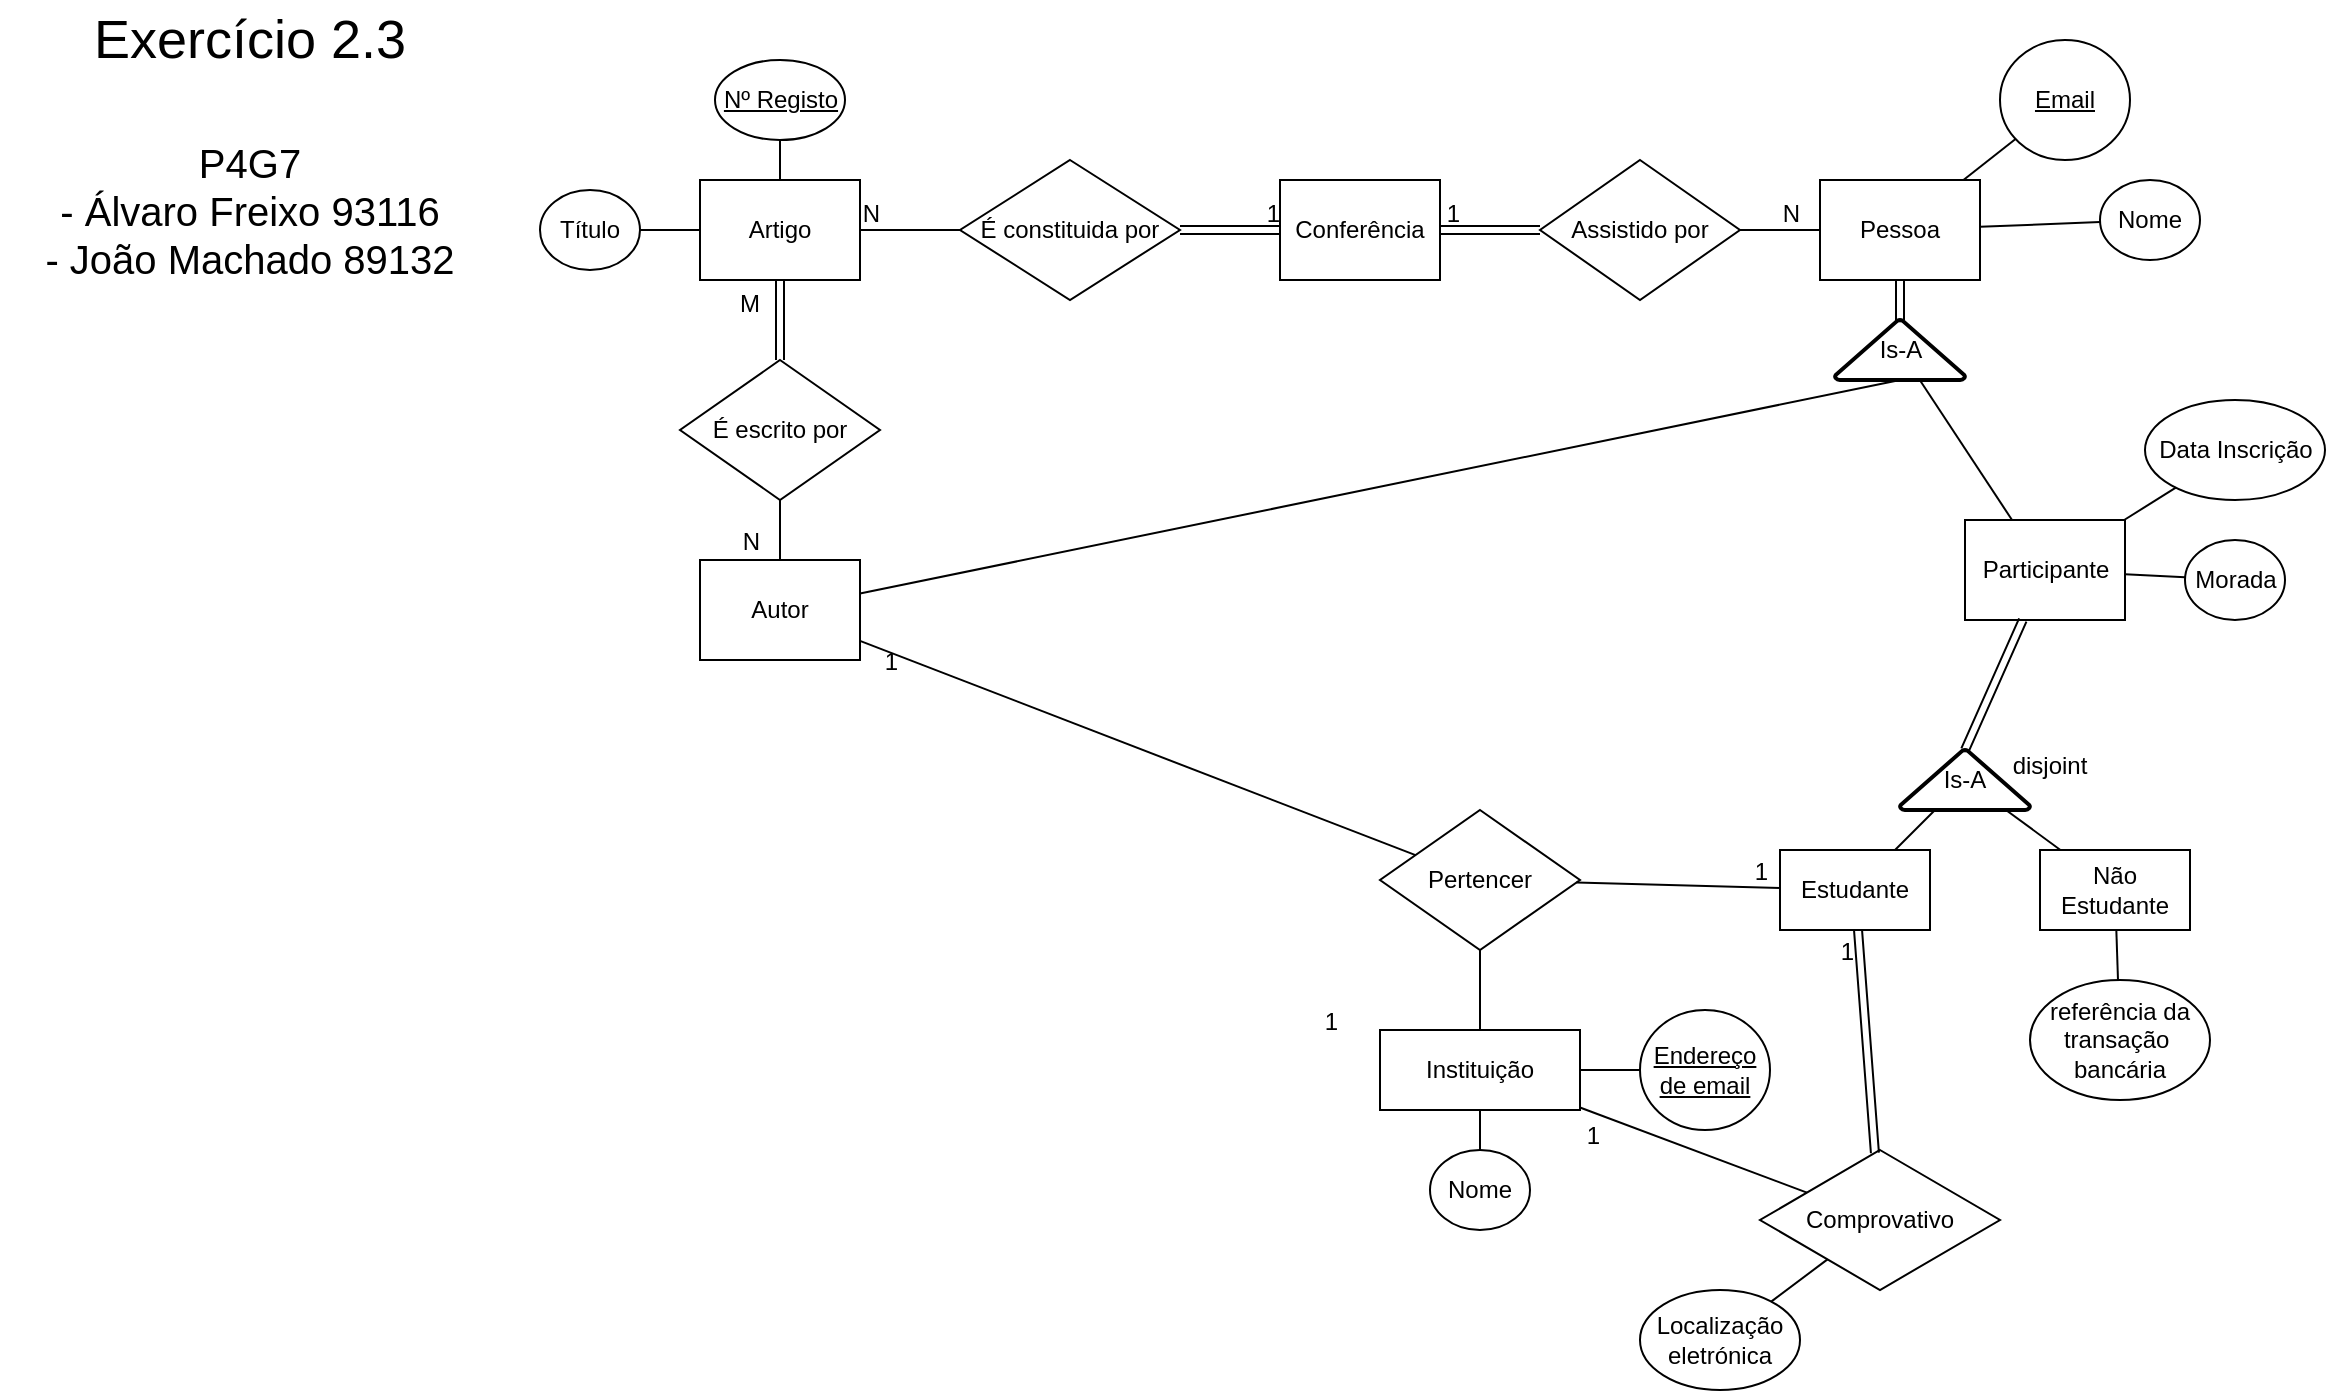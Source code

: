 <mxfile version="14.5.9" type="github">
  <diagram id="yVlVHWebUZmv1Spgnjun" name="Page-1">
    <mxGraphModel dx="706" dy="808" grid="1" gridSize="10" guides="1" tooltips="1" connect="1" arrows="1" fold="1" page="1" pageScale="1" pageWidth="3300" pageHeight="4681" math="0" shadow="0">
      <root>
        <mxCell id="0" />
        <mxCell id="1" parent="0" />
        <mxCell id="lsuVbd0bFlshWjDMT-4w-1" value="Conferência" style="rounded=0;whiteSpace=wrap;html=1;" parent="1" vertex="1">
          <mxGeometry x="660" y="350" width="80" height="50" as="geometry" />
        </mxCell>
        <mxCell id="lsuVbd0bFlshWjDMT-4w-2" value="É constituida por" style="rhombus;whiteSpace=wrap;html=1;labelBackgroundColor=none;labelBorderColor=none;verticalAlign=middle;labelPosition=center;verticalLabelPosition=middle;align=center;horizontal=1;" parent="1" vertex="1">
          <mxGeometry x="500" y="340" width="110" height="70" as="geometry" />
        </mxCell>
        <mxCell id="lsuVbd0bFlshWjDMT-4w-7" value="Artigo" style="rounded=0;whiteSpace=wrap;html=1;" parent="1" vertex="1">
          <mxGeometry x="370" y="350" width="80" height="50" as="geometry" />
        </mxCell>
        <mxCell id="lsuVbd0bFlshWjDMT-4w-8" value="Título" style="ellipse;whiteSpace=wrap;html=1;labelBackgroundColor=none;fillColor=#ffffff;gradientColor=none;" parent="1" vertex="1">
          <mxGeometry x="290" y="355" width="50" height="40" as="geometry" />
        </mxCell>
        <mxCell id="lsuVbd0bFlshWjDMT-4w-9" value="&lt;u&gt;Nº Registo&lt;/u&gt;" style="ellipse;whiteSpace=wrap;html=1;labelBackgroundColor=none;fillColor=#ffffff;gradientColor=none;" parent="1" vertex="1">
          <mxGeometry x="377.5" y="290" width="65" height="40" as="geometry" />
        </mxCell>
        <mxCell id="lsuVbd0bFlshWjDMT-4w-10" value="É escrito por" style="rhombus;whiteSpace=wrap;html=1;labelBackgroundColor=none;labelBorderColor=none;verticalAlign=middle;labelPosition=center;verticalLabelPosition=middle;align=center;horizontal=1;" parent="1" vertex="1">
          <mxGeometry x="360" y="440" width="100" height="70" as="geometry" />
        </mxCell>
        <mxCell id="lsuVbd0bFlshWjDMT-4w-11" value="Autor" style="rounded=0;whiteSpace=wrap;html=1;" parent="1" vertex="1">
          <mxGeometry x="370" y="540" width="80" height="50" as="geometry" />
        </mxCell>
        <mxCell id="lsuVbd0bFlshWjDMT-4w-12" value="Nome" style="ellipse;whiteSpace=wrap;html=1;labelBackgroundColor=none;fillColor=#ffffff;gradientColor=none;" parent="1" vertex="1">
          <mxGeometry x="1070" y="350" width="50" height="40" as="geometry" />
        </mxCell>
        <mxCell id="lsuVbd0bFlshWjDMT-4w-15" value="Nome" style="ellipse;whiteSpace=wrap;html=1;labelBackgroundColor=none;fillColor=#ffffff;gradientColor=none;" parent="1" vertex="1">
          <mxGeometry x="735" y="835" width="50" height="40" as="geometry" />
        </mxCell>
        <mxCell id="lsuVbd0bFlshWjDMT-4w-16" value="&lt;u&gt;Endereço de email&lt;/u&gt;" style="ellipse;whiteSpace=wrap;html=1;labelBackgroundColor=none;fillColor=#ffffff;gradientColor=none;" parent="1" vertex="1">
          <mxGeometry x="840" y="765" width="65" height="60" as="geometry" />
        </mxCell>
        <mxCell id="lsuVbd0bFlshWjDMT-4w-21" value="" style="endArrow=none;html=1;rounded=0;strokeColor=#000000;" parent="1" source="lsuVbd0bFlshWjDMT-4w-16" target="lsuVbd0bFlshWjDMT-4w-32" edge="1">
          <mxGeometry relative="1" as="geometry">
            <mxPoint x="470" y="810" as="sourcePoint" />
            <mxPoint x="610" y="810" as="targetPoint" />
          </mxGeometry>
        </mxCell>
        <mxCell id="lsuVbd0bFlshWjDMT-4w-22" value="" style="endArrow=none;html=1;rounded=0;strokeColor=#000000;" parent="1" source="lsuVbd0bFlshWjDMT-4w-15" target="lsuVbd0bFlshWjDMT-4w-32" edge="1">
          <mxGeometry relative="1" as="geometry">
            <mxPoint x="600" y="885" as="sourcePoint" />
            <mxPoint x="586.304" y="838.392" as="targetPoint" />
          </mxGeometry>
        </mxCell>
        <mxCell id="lsuVbd0bFlshWjDMT-4w-23" value="" style="endArrow=none;html=1;rounded=0;strokeColor=#000000;" parent="1" target="lsuVbd0bFlshWjDMT-4w-7" edge="1">
          <mxGeometry relative="1" as="geometry">
            <mxPoint x="410" y="330" as="sourcePoint" />
            <mxPoint x="570" y="310" as="targetPoint" />
          </mxGeometry>
        </mxCell>
        <mxCell id="lsuVbd0bFlshWjDMT-4w-24" value="" style="endArrow=none;html=1;rounded=0;strokeColor=#000000;" parent="1" source="lsuVbd0bFlshWjDMT-4w-8" target="lsuVbd0bFlshWjDMT-4w-7" edge="1">
          <mxGeometry relative="1" as="geometry">
            <mxPoint x="310" y="380" as="sourcePoint" />
            <mxPoint x="390" y="370" as="targetPoint" />
          </mxGeometry>
        </mxCell>
        <mxCell id="lsuVbd0bFlshWjDMT-4w-25" value="Assistido por" style="rhombus;whiteSpace=wrap;html=1;labelBackgroundColor=none;labelBorderColor=none;verticalAlign=middle;labelPosition=center;verticalLabelPosition=middle;align=center;horizontal=1;" parent="1" vertex="1">
          <mxGeometry x="790" y="340" width="100" height="70" as="geometry" />
        </mxCell>
        <mxCell id="lsuVbd0bFlshWjDMT-4w-26" value="Participante" style="rounded=0;whiteSpace=wrap;html=1;" parent="1" vertex="1">
          <mxGeometry x="1002.5" y="520" width="80" height="50" as="geometry" />
        </mxCell>
        <mxCell id="lsuVbd0bFlshWjDMT-4w-28" value="Morada" style="ellipse;whiteSpace=wrap;html=1;labelBackgroundColor=none;fillColor=#ffffff;gradientColor=none;" parent="1" vertex="1">
          <mxGeometry x="1112.5" y="530" width="50" height="40" as="geometry" />
        </mxCell>
        <mxCell id="lsuVbd0bFlshWjDMT-4w-30" value="Pertencer" style="rhombus;whiteSpace=wrap;html=1;labelBackgroundColor=none;labelBorderColor=none;verticalAlign=middle;labelPosition=center;verticalLabelPosition=middle;align=center;horizontal=1;" parent="1" vertex="1">
          <mxGeometry x="710" y="665" width="100" height="70" as="geometry" />
        </mxCell>
        <mxCell id="lsuVbd0bFlshWjDMT-4w-32" value="Instituição" style="whiteSpace=wrap;html=1;align=center;labelBackgroundColor=none;fillColor=#ffffff;gradientColor=none;" parent="1" vertex="1">
          <mxGeometry x="710" y="775" width="100" height="40" as="geometry" />
        </mxCell>
        <mxCell id="lsuVbd0bFlshWjDMT-4w-33" value="" style="endArrow=none;html=1;rounded=0;strokeColor=#000000;" parent="1" source="lsuVbd0bFlshWjDMT-4w-11" target="lsuVbd0bFlshWjDMT-4w-30" edge="1">
          <mxGeometry relative="1" as="geometry">
            <mxPoint x="430" y="570" as="sourcePoint" />
            <mxPoint x="590" y="570" as="targetPoint" />
          </mxGeometry>
        </mxCell>
        <mxCell id="lsuVbd0bFlshWjDMT-4w-45" value="" style="endArrow=none;html=1;rounded=0;strokeColor=#000000;" parent="1" source="lsuVbd0bFlshWjDMT-4w-2" target="lsuVbd0bFlshWjDMT-4w-7" edge="1">
          <mxGeometry relative="1" as="geometry">
            <mxPoint x="460" y="410" as="sourcePoint" />
            <mxPoint x="620" y="410" as="targetPoint" />
          </mxGeometry>
        </mxCell>
        <mxCell id="lsuVbd0bFlshWjDMT-4w-46" value="N" style="resizable=0;html=1;align=right;verticalAlign=bottom;" parent="lsuVbd0bFlshWjDMT-4w-45" connectable="0" vertex="1">
          <mxGeometry x="1" relative="1" as="geometry">
            <mxPoint x="10.34" as="offset" />
          </mxGeometry>
        </mxCell>
        <mxCell id="lsuVbd0bFlshWjDMT-4w-47" value="" style="shape=link;html=1;rounded=0;strokeColor=#000000;" parent="1" source="lsuVbd0bFlshWjDMT-4w-2" target="lsuVbd0bFlshWjDMT-4w-1" edge="1">
          <mxGeometry relative="1" as="geometry">
            <mxPoint x="570" y="390" as="sourcePoint" />
            <mxPoint x="730" y="390" as="targetPoint" />
          </mxGeometry>
        </mxCell>
        <mxCell id="lsuVbd0bFlshWjDMT-4w-48" value="1" style="resizable=0;html=1;align=right;verticalAlign=bottom;" parent="lsuVbd0bFlshWjDMT-4w-47" connectable="0" vertex="1">
          <mxGeometry x="1" relative="1" as="geometry" />
        </mxCell>
        <mxCell id="lsuVbd0bFlshWjDMT-4w-49" value="" style="endArrow=none;html=1;rounded=0;strokeColor=#000000;" parent="1" source="lsuVbd0bFlshWjDMT-4w-10" target="lsuVbd0bFlshWjDMT-4w-11" edge="1">
          <mxGeometry relative="1" as="geometry">
            <mxPoint x="410" y="490" as="sourcePoint" />
            <mxPoint x="570" y="490" as="targetPoint" />
          </mxGeometry>
        </mxCell>
        <mxCell id="lsuVbd0bFlshWjDMT-4w-50" value="N" style="resizable=0;html=1;align=right;verticalAlign=bottom;" parent="lsuVbd0bFlshWjDMT-4w-49" connectable="0" vertex="1">
          <mxGeometry x="1" relative="1" as="geometry">
            <mxPoint x="-10" y="-0.34" as="offset" />
          </mxGeometry>
        </mxCell>
        <mxCell id="lsuVbd0bFlshWjDMT-4w-51" value="" style="shape=link;html=1;rounded=0;strokeColor=#000000;" parent="1" source="lsuVbd0bFlshWjDMT-4w-10" target="lsuVbd0bFlshWjDMT-4w-7" edge="1">
          <mxGeometry relative="1" as="geometry">
            <mxPoint x="420" y="420" as="sourcePoint" />
            <mxPoint x="580" y="420" as="targetPoint" />
          </mxGeometry>
        </mxCell>
        <mxCell id="lsuVbd0bFlshWjDMT-4w-52" value="M" style="resizable=0;html=1;align=right;verticalAlign=bottom;" parent="lsuVbd0bFlshWjDMT-4w-51" connectable="0" vertex="1">
          <mxGeometry x="1" relative="1" as="geometry">
            <mxPoint x="-10" y="20" as="offset" />
          </mxGeometry>
        </mxCell>
        <mxCell id="lsuVbd0bFlshWjDMT-4w-57" value="" style="endArrow=none;html=1;rounded=0;strokeColor=#000000;" parent="1" source="lsuVbd0bFlshWjDMT-4w-30" target="lsuVbd0bFlshWjDMT-4w-32" edge="1">
          <mxGeometry relative="1" as="geometry">
            <mxPoint x="750" y="704.66" as="sourcePoint" />
            <mxPoint x="910" y="704.66" as="targetPoint" />
          </mxGeometry>
        </mxCell>
        <mxCell id="lsuVbd0bFlshWjDMT-4w-58" value="" style="shape=link;html=1;rounded=0;strokeColor=#000000;" parent="1" source="lsuVbd0bFlshWjDMT-4w-25" target="lsuVbd0bFlshWjDMT-4w-1" edge="1">
          <mxGeometry relative="1" as="geometry">
            <mxPoint x="730" y="420" as="sourcePoint" />
            <mxPoint x="890" y="420" as="targetPoint" />
          </mxGeometry>
        </mxCell>
        <mxCell id="lsuVbd0bFlshWjDMT-4w-59" value="1" style="resizable=0;html=1;align=right;verticalAlign=bottom;" parent="lsuVbd0bFlshWjDMT-4w-58" connectable="0" vertex="1">
          <mxGeometry x="1" relative="1" as="geometry">
            <mxPoint x="10.34" as="offset" />
          </mxGeometry>
        </mxCell>
        <mxCell id="lsuVbd0bFlshWjDMT-4w-63" value="" style="endArrow=none;html=1;rounded=0;strokeColor=#000000;" parent="1" source="lsuVbd0bFlshWjDMT-4w-26" target="lsuVbd0bFlshWjDMT-4w-28" edge="1">
          <mxGeometry relative="1" as="geometry">
            <mxPoint x="1062.5" y="545" as="sourcePoint" />
            <mxPoint x="1222.5" y="545" as="targetPoint" />
          </mxGeometry>
        </mxCell>
        <mxCell id="lsuVbd0bFlshWjDMT-4w-65" value="Data Inscrição" style="ellipse;whiteSpace=wrap;html=1;labelBackgroundColor=none;fillColor=#ffffff;gradientColor=none;" parent="1" vertex="1">
          <mxGeometry x="1092.5" y="460" width="90" height="50" as="geometry" />
        </mxCell>
        <mxCell id="lsuVbd0bFlshWjDMT-4w-66" value="" style="endArrow=none;html=1;rounded=0;strokeColor=#000000;" parent="1" source="lsuVbd0bFlshWjDMT-4w-65" target="lsuVbd0bFlshWjDMT-4w-26" edge="1">
          <mxGeometry relative="1" as="geometry">
            <mxPoint x="1112.5" y="485" as="sourcePoint" />
            <mxPoint x="1272.5" y="485" as="targetPoint" />
          </mxGeometry>
        </mxCell>
        <mxCell id="lsuVbd0bFlshWjDMT-4w-80" value="Is-A" style="strokeWidth=2;html=1;shape=mxgraph.flowchart.extract_or_measurement;whiteSpace=wrap;labelBackgroundColor=none;fillColor=#ffffff;gradientColor=none;" parent="1" vertex="1">
          <mxGeometry x="970" y="635" width="65" height="30" as="geometry" />
        </mxCell>
        <mxCell id="lsuVbd0bFlshWjDMT-4w-82" value="Estudante" style="rounded=0;whiteSpace=wrap;html=1;" parent="1" vertex="1">
          <mxGeometry x="910" y="685" width="75" height="40" as="geometry" />
        </mxCell>
        <mxCell id="lsuVbd0bFlshWjDMT-4w-83" value="Não Estudante" style="rounded=0;whiteSpace=wrap;html=1;" parent="1" vertex="1">
          <mxGeometry x="1040" y="685" width="75" height="40" as="geometry" />
        </mxCell>
        <mxCell id="lsuVbd0bFlshWjDMT-4w-84" value="" style="endArrow=none;html=1;rounded=0;strokeColor=#000000;" parent="1" source="lsuVbd0bFlshWjDMT-4w-80" target="lsuVbd0bFlshWjDMT-4w-82" edge="1">
          <mxGeometry relative="1" as="geometry">
            <mxPoint x="1000" y="655" as="sourcePoint" />
            <mxPoint x="1160" y="655" as="targetPoint" />
          </mxGeometry>
        </mxCell>
        <mxCell id="lsuVbd0bFlshWjDMT-4w-85" value="" style="endArrow=none;html=1;rounded=0;strokeColor=#000000;" parent="1" source="lsuVbd0bFlshWjDMT-4w-80" target="lsuVbd0bFlshWjDMT-4w-83" edge="1">
          <mxGeometry relative="1" as="geometry">
            <mxPoint x="1000" y="655" as="sourcePoint" />
            <mxPoint x="1160" y="655" as="targetPoint" />
          </mxGeometry>
        </mxCell>
        <mxCell id="lsuVbd0bFlshWjDMT-4w-86" value="Comprovativo" style="shape=rhombus;perimeter=rhombusPerimeter;whiteSpace=wrap;html=1;align=center;labelBackgroundColor=none;fillColor=#ffffff;gradientColor=none;" parent="1" vertex="1">
          <mxGeometry x="900" y="835" width="120" height="70" as="geometry" />
        </mxCell>
        <mxCell id="lsuVbd0bFlshWjDMT-4w-88" value="" style="endArrow=none;html=1;rounded=0;strokeColor=#000000;" parent="1" source="lsuVbd0bFlshWjDMT-4w-86" target="lsuVbd0bFlshWjDMT-4w-32" edge="1">
          <mxGeometry relative="1" as="geometry">
            <mxPoint x="810" y="845" as="sourcePoint" />
            <mxPoint x="970" y="845" as="targetPoint" />
          </mxGeometry>
        </mxCell>
        <mxCell id="lsuVbd0bFlshWjDMT-4w-89" value="1" style="resizable=0;html=1;align=right;verticalAlign=bottom;" parent="lsuVbd0bFlshWjDMT-4w-88" connectable="0" vertex="1">
          <mxGeometry x="1" relative="1" as="geometry">
            <mxPoint x="9.86" y="22.45" as="offset" />
          </mxGeometry>
        </mxCell>
        <mxCell id="lsuVbd0bFlshWjDMT-4w-90" value="Localização eletrónica" style="ellipse;whiteSpace=wrap;html=1;labelBackgroundColor=none;fillColor=#ffffff;gradientColor=none;" parent="1" vertex="1">
          <mxGeometry x="840" y="905" width="80" height="50" as="geometry" />
        </mxCell>
        <mxCell id="lsuVbd0bFlshWjDMT-4w-91" value="" style="endArrow=none;html=1;rounded=0;strokeColor=#000000;" parent="1" source="lsuVbd0bFlshWjDMT-4w-86" target="lsuVbd0bFlshWjDMT-4w-90" edge="1">
          <mxGeometry relative="1" as="geometry">
            <mxPoint x="930" y="865" as="sourcePoint" />
            <mxPoint x="1090" y="865" as="targetPoint" />
          </mxGeometry>
        </mxCell>
        <mxCell id="lsuVbd0bFlshWjDMT-4w-94" value="" style="shape=link;html=1;rounded=0;strokeColor=#000000;" parent="1" source="lsuVbd0bFlshWjDMT-4w-86" target="lsuVbd0bFlshWjDMT-4w-82" edge="1">
          <mxGeometry relative="1" as="geometry">
            <mxPoint x="940" y="785" as="sourcePoint" />
            <mxPoint x="1100" y="785" as="targetPoint" />
          </mxGeometry>
        </mxCell>
        <mxCell id="lsuVbd0bFlshWjDMT-4w-95" value="1" style="resizable=0;html=1;align=right;verticalAlign=bottom;" parent="lsuVbd0bFlshWjDMT-4w-94" connectable="0" vertex="1">
          <mxGeometry x="1" relative="1" as="geometry">
            <mxPoint x="-1.52" y="19.92" as="offset" />
          </mxGeometry>
        </mxCell>
        <mxCell id="lsuVbd0bFlshWjDMT-4w-96" value="&lt;div&gt;referência da transação&amp;nbsp;&lt;/div&gt;&lt;div&gt;bancária&lt;/div&gt;" style="ellipse;whiteSpace=wrap;html=1;labelBackgroundColor=none;fillColor=#ffffff;gradientColor=none;" parent="1" vertex="1">
          <mxGeometry x="1035" y="750" width="90" height="60" as="geometry" />
        </mxCell>
        <mxCell id="lsuVbd0bFlshWjDMT-4w-98" value="disjoint" style="rounded=0;whiteSpace=wrap;html=1;labelBackgroundColor=none;gradientColor=none;strokeColor=none;fillColor=none;" parent="1" vertex="1">
          <mxGeometry x="1020" y="630" width="50" height="25" as="geometry" />
        </mxCell>
        <mxCell id="lsuVbd0bFlshWjDMT-4w-99" value="" style="endArrow=none;html=1;rounded=0;strokeColor=#000000;" parent="1" target="lsuVbd0bFlshWjDMT-4w-82" edge="1" source="lsuVbd0bFlshWjDMT-4w-30">
          <mxGeometry relative="1" as="geometry">
            <mxPoint x="810" y="705" as="sourcePoint" />
            <mxPoint x="970" y="705" as="targetPoint" />
          </mxGeometry>
        </mxCell>
        <mxCell id="lsuVbd0bFlshWjDMT-4w-100" value="" style="endArrow=none;html=1;rounded=0;strokeColor=#000000;" parent="1" source="lsuVbd0bFlshWjDMT-4w-83" target="lsuVbd0bFlshWjDMT-4w-96" edge="1">
          <mxGeometry relative="1" as="geometry">
            <mxPoint x="1060" y="735" as="sourcePoint" />
            <mxPoint x="1220" y="735" as="targetPoint" />
          </mxGeometry>
        </mxCell>
        <mxCell id="lsuVbd0bFlshWjDMT-4w-101" value="Pessoa" style="rounded=0;whiteSpace=wrap;html=1;" parent="1" vertex="1">
          <mxGeometry x="930" y="350" width="80" height="50" as="geometry" />
        </mxCell>
        <mxCell id="lsuVbd0bFlshWjDMT-4w-102" value="" style="endArrow=none;html=1;rounded=0;strokeColor=#000000;" parent="1" source="lsuVbd0bFlshWjDMT-4w-25" target="lsuVbd0bFlshWjDMT-4w-101" edge="1">
          <mxGeometry relative="1" as="geometry">
            <mxPoint x="860" y="370" as="sourcePoint" />
            <mxPoint x="1020" y="370" as="targetPoint" />
          </mxGeometry>
        </mxCell>
        <mxCell id="lsuVbd0bFlshWjDMT-4w-103" value="N" style="resizable=0;html=1;align=right;verticalAlign=bottom;" parent="lsuVbd0bFlshWjDMT-4w-102" connectable="0" vertex="1">
          <mxGeometry x="1" relative="1" as="geometry">
            <mxPoint x="-10" as="offset" />
          </mxGeometry>
        </mxCell>
        <mxCell id="lsuVbd0bFlshWjDMT-4w-104" value="Is-A" style="strokeWidth=2;html=1;shape=mxgraph.flowchart.extract_or_measurement;whiteSpace=wrap;labelBackgroundColor=none;fillColor=#ffffff;gradientColor=none;" parent="1" vertex="1">
          <mxGeometry x="937.5" y="420" width="65" height="30" as="geometry" />
        </mxCell>
        <mxCell id="lsuVbd0bFlshWjDMT-4w-106" value="" style="endArrow=none;html=1;rounded=0;strokeColor=#000000;" parent="1" source="lsuVbd0bFlshWjDMT-4w-104" target="lsuVbd0bFlshWjDMT-4w-26" edge="1">
          <mxGeometry relative="1" as="geometry">
            <mxPoint x="970" y="440" as="sourcePoint" />
            <mxPoint x="1130" y="440" as="targetPoint" />
          </mxGeometry>
        </mxCell>
        <mxCell id="lsuVbd0bFlshWjDMT-4w-107" value="" style="endArrow=none;html=1;rounded=0;strokeColor=#000000;entryX=0.5;entryY=1;entryDx=0;entryDy=0;entryPerimeter=0;" parent="1" source="lsuVbd0bFlshWjDMT-4w-11" target="lsuVbd0bFlshWjDMT-4w-104" edge="1">
          <mxGeometry relative="1" as="geometry">
            <mxPoint x="900" y="490" as="sourcePoint" />
            <mxPoint x="1060" y="490" as="targetPoint" />
          </mxGeometry>
        </mxCell>
        <mxCell id="lsuVbd0bFlshWjDMT-4w-110" value="1" style="resizable=0;html=1;align=right;verticalAlign=bottom;" parent="1" connectable="0" vertex="1">
          <mxGeometry x="469.997" y="599.995" as="geometry" />
        </mxCell>
        <mxCell id="lsuVbd0bFlshWjDMT-4w-111" value="&lt;u&gt;Email&lt;/u&gt;" style="ellipse;whiteSpace=wrap;html=1;labelBackgroundColor=none;fillColor=#ffffff;gradientColor=none;" parent="1" vertex="1">
          <mxGeometry x="1020" y="280" width="65" height="60" as="geometry" />
        </mxCell>
        <mxCell id="lsuVbd0bFlshWjDMT-4w-112" value="" style="endArrow=none;html=1;rounded=0;strokeColor=#000000;" parent="1" source="lsuVbd0bFlshWjDMT-4w-101" target="lsuVbd0bFlshWjDMT-4w-111" edge="1">
          <mxGeometry relative="1" as="geometry">
            <mxPoint x="970" y="370" as="sourcePoint" />
            <mxPoint x="1130" y="370" as="targetPoint" />
          </mxGeometry>
        </mxCell>
        <mxCell id="lsuVbd0bFlshWjDMT-4w-113" value="" style="endArrow=none;html=1;rounded=0;strokeColor=#000000;" parent="1" source="lsuVbd0bFlshWjDMT-4w-101" target="lsuVbd0bFlshWjDMT-4w-12" edge="1">
          <mxGeometry relative="1" as="geometry">
            <mxPoint x="980" y="380" as="sourcePoint" />
            <mxPoint x="1140" y="380" as="targetPoint" />
          </mxGeometry>
        </mxCell>
        <mxCell id="lsuVbd0bFlshWjDMT-4w-114" value="1" style="resizable=0;html=1;align=right;verticalAlign=bottom;" parent="1" connectable="0" vertex="1">
          <mxGeometry x="689.997" y="779.995" as="geometry" />
        </mxCell>
        <mxCell id="lsuVbd0bFlshWjDMT-4w-117" value="1" style="resizable=0;html=1;align=right;verticalAlign=bottom;" parent="1" connectable="0" vertex="1">
          <mxGeometry x="904.997" y="704.995" as="geometry" />
        </mxCell>
        <mxCell id="lsuVbd0bFlshWjDMT-4w-118" value="&lt;font style=&quot;font-size: 27px&quot;&gt;Exercício 2.3&lt;/font&gt;" style="text;html=1;strokeColor=none;fillColor=none;align=center;verticalAlign=middle;whiteSpace=wrap;rounded=0;" parent="1" vertex="1">
          <mxGeometry x="60" y="260" width="170" height="40" as="geometry" />
        </mxCell>
        <mxCell id="lsuVbd0bFlshWjDMT-4w-119" value="&lt;font style=&quot;font-size: 20px&quot;&gt;P4G7&lt;br&gt;- Álvaro Freixo 93116&lt;br&gt;- João Machado 89132&lt;br&gt;&lt;/font&gt;" style="text;html=1;strokeColor=none;fillColor=none;align=center;verticalAlign=middle;whiteSpace=wrap;rounded=0;" parent="1" vertex="1">
          <mxGeometry x="20" y="310" width="250" height="110" as="geometry" />
        </mxCell>
        <mxCell id="CSect7UvmkBSubJSAqX_-1" value="" style="shape=link;html=1;rounded=0;exitX=0.5;exitY=1;exitDx=0;exitDy=0;entryX=0.5;entryY=0;entryDx=0;entryDy=0;entryPerimeter=0;" parent="1" source="lsuVbd0bFlshWjDMT-4w-101" target="lsuVbd0bFlshWjDMT-4w-104" edge="1">
          <mxGeometry relative="1" as="geometry">
            <mxPoint x="1010" y="420" as="sourcePoint" />
            <mxPoint x="1170" y="420" as="targetPoint" />
          </mxGeometry>
        </mxCell>
        <mxCell id="CSect7UvmkBSubJSAqX_-3" value="" style="shape=link;html=1;rounded=0;entryX=0.5;entryY=0;entryDx=0;entryDy=0;entryPerimeter=0;" parent="1" source="lsuVbd0bFlshWjDMT-4w-26" target="lsuVbd0bFlshWjDMT-4w-80" edge="1">
          <mxGeometry relative="1" as="geometry">
            <mxPoint x="1040" y="570" as="sourcePoint" />
            <mxPoint x="1040" y="590" as="targetPoint" />
          </mxGeometry>
        </mxCell>
      </root>
    </mxGraphModel>
  </diagram>
</mxfile>
